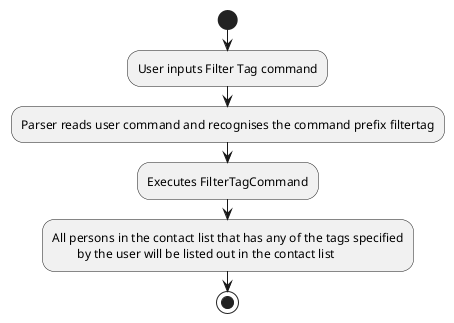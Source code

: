 @startuml
'https://plantuml.com/activity-diagram-beta

start
:User inputs Filter Tag command;
:Parser reads user command and recognises the command prefix filtertag;
:Executes FilterTagCommand;
:All persons in the contact list that has any of the tags specified
        by the user will be listed out in the contact list;
stop

@enduml
